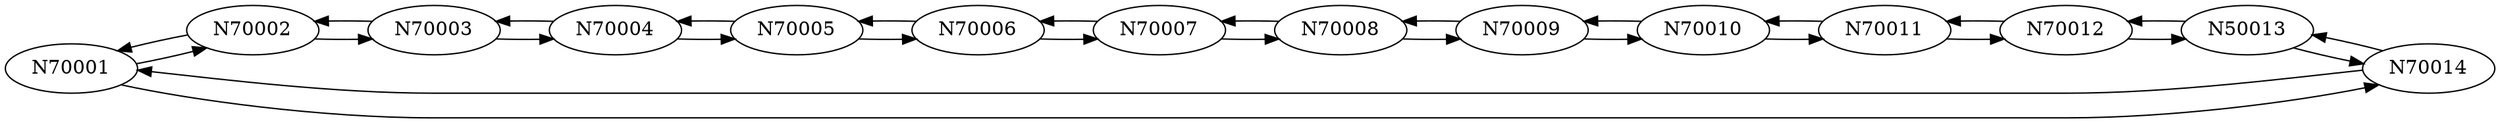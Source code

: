 digraph G { rankdir=LR; node [shape=oval];
node0 [label="N70001"];
node1 [label="N70002"];
node2 [label="N70003"];
node3 [label="N70004"];
node4 [label="N70005"];
node5 [label="N70006"];
node6 [label="N70007"];
node7 [label="N70008"];
node8 [label="N70009"];
node9 [label="N70010"];
node10 [label="N70011"];
node11 [label="N70012"];
node12 [label="N50013"];
node13 [label="N70014"];
node0 -> node1;
node1 -> node0;
node1 -> node2;
node2 -> node1;
node2 -> node3;
node3 -> node2;
node3 -> node4;
node4 -> node3;
node4 -> node5;
node5 -> node4;
node5 -> node6;
node6 -> node5;
node6 -> node7;
node7 -> node6;
node7 -> node8;
node8 -> node7;
node8 -> node9;
node9 -> node8;
node9 -> node10;
node10 -> node9;
node10 -> node11;
node11 -> node10;
node11 -> node12;
node12 -> node11;
node12 -> node13;
node13 -> node12;
node13 -> node0;
node0 -> node13;
 }